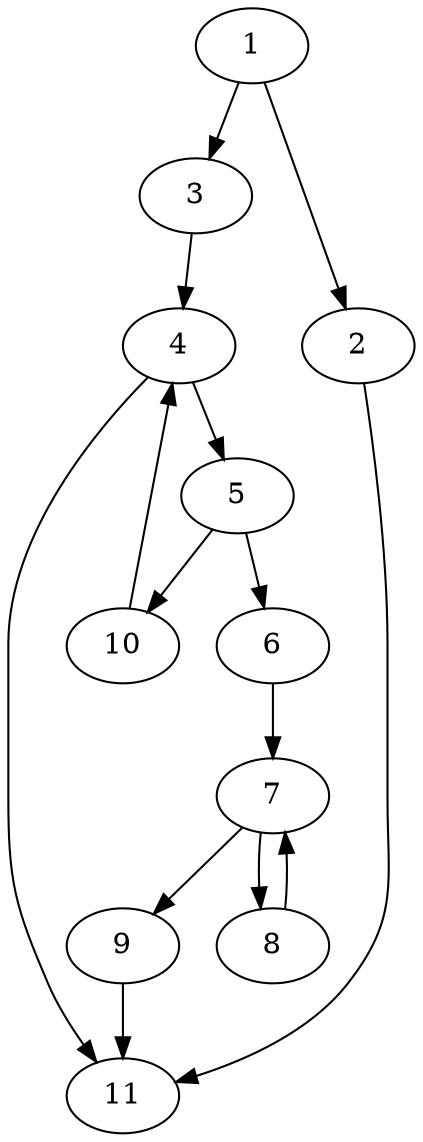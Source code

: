 Digraph G {
	1 -> 3;
	1 -> 2;
	2 -> 11;
	3 -> 4;
	4 -> 11;
	4 -> 5;
	5 -> 10;
	5 -> 6;
	6 -> 7;
	7 -> 9;
	7 -> 8;
	8 -> 7;
	9 -> 11;
	10 -> 4;
} 